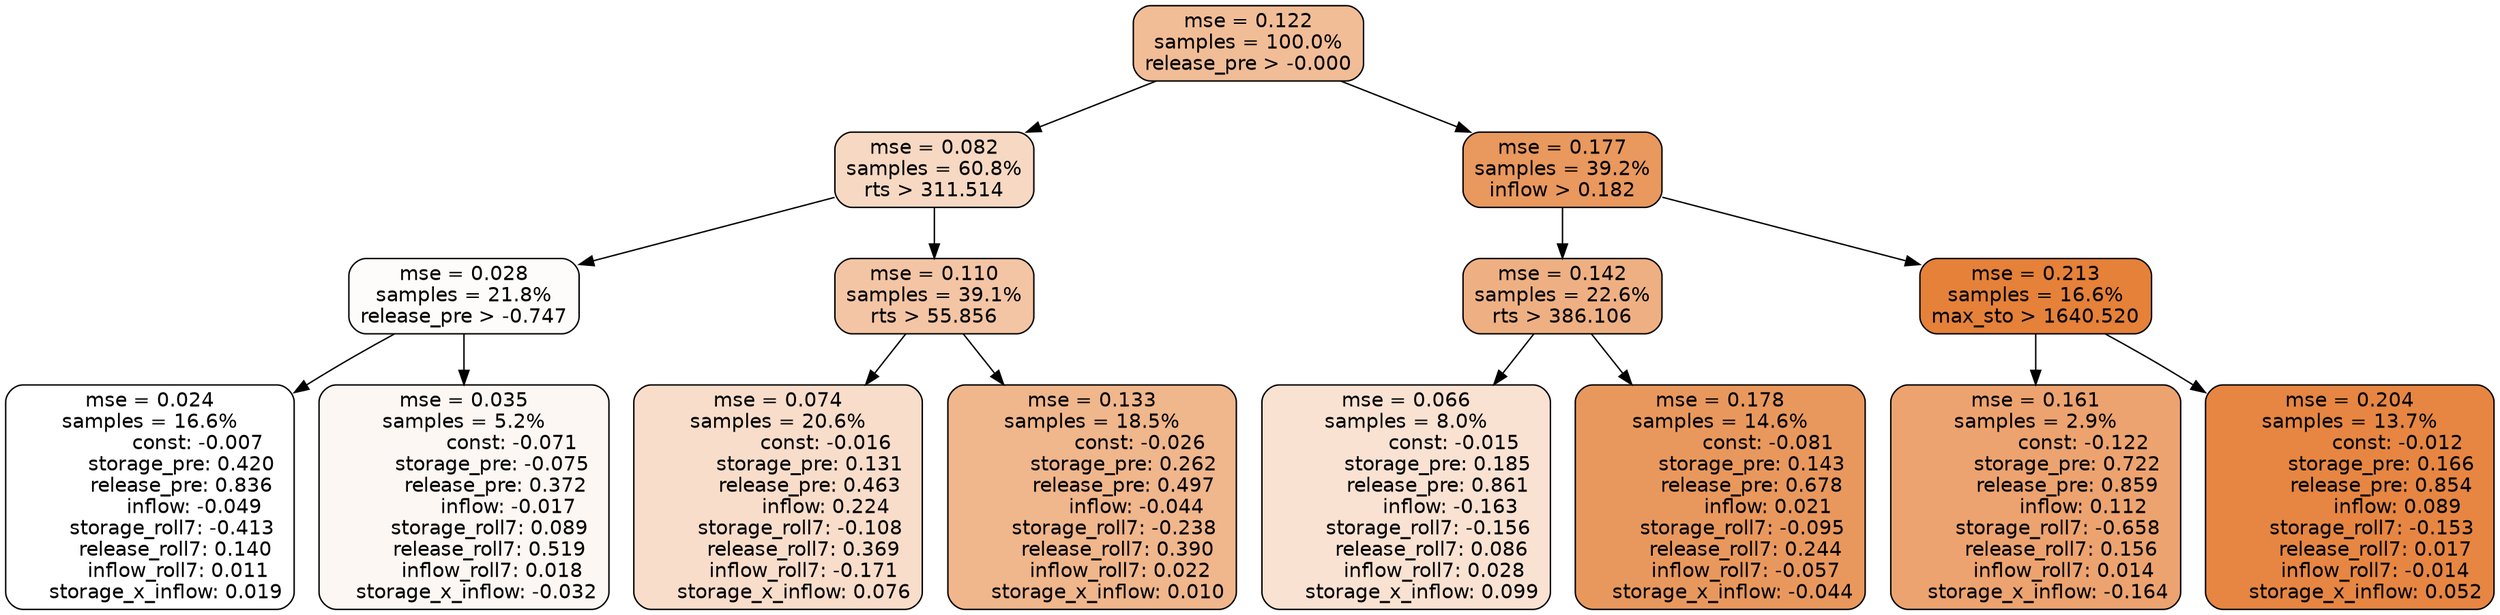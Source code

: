 digraph tree {
node [shape=rectangle, style="filled, rounded", color="black", fontname=helvetica] ;
edge [fontname=helvetica] ;
	"0" [label="mse = 0.122
samples = 100.0%
release_pre > -0.000", fillcolor="#f1bd97"]
	"1" [label="mse = 0.082
samples = 60.8%
rts > 311.514", fillcolor="#f7d8c2"]
	"8" [label="mse = 0.177
samples = 39.2%
inflow > 0.182", fillcolor="#e9985e"]
	"5" [label="mse = 0.028
samples = 21.8%
release_pre > -0.747", fillcolor="#fefcfa"]
	"2" [label="mse = 0.110
samples = 39.1%
rts > 55.856", fillcolor="#f3c5a4"]
	"9" [label="mse = 0.142
samples = 22.6%
rts > 386.106", fillcolor="#eeb083"]
	"12" [label="mse = 0.213
samples = 16.6%
max_sto > 1640.520", fillcolor="#e58139"]
	"7" [label="mse = 0.024
samples = 16.6%
               const: -0.007
          storage_pre: 0.420
          release_pre: 0.836
              inflow: -0.049
       storage_roll7: -0.413
        release_roll7: 0.140
         inflow_roll7: 0.011
     storage_x_inflow: 0.019", fillcolor="#ffffff"]
	"6" [label="mse = 0.035
samples = 5.2%
               const: -0.071
         storage_pre: -0.075
          release_pre: 0.372
              inflow: -0.017
        storage_roll7: 0.089
        release_roll7: 0.519
         inflow_roll7: 0.018
    storage_x_inflow: -0.032", fillcolor="#fdf7f3"]
	"3" [label="mse = 0.074
samples = 20.6%
               const: -0.016
          storage_pre: 0.131
          release_pre: 0.463
               inflow: 0.224
       storage_roll7: -0.108
        release_roll7: 0.369
        inflow_roll7: -0.171
     storage_x_inflow: 0.076", fillcolor="#f8ddca"]
	"4" [label="mse = 0.133
samples = 18.5%
               const: -0.026
          storage_pre: 0.262
          release_pre: 0.497
              inflow: -0.044
       storage_roll7: -0.238
        release_roll7: 0.390
         inflow_roll7: 0.022
     storage_x_inflow: 0.010", fillcolor="#f0b68c"]
	"11" [label="mse = 0.066
samples = 8.0%
               const: -0.015
          storage_pre: 0.185
          release_pre: 0.861
              inflow: -0.163
       storage_roll7: -0.156
        release_roll7: 0.086
         inflow_roll7: 0.028
     storage_x_inflow: 0.099", fillcolor="#f9e2d2"]
	"10" [label="mse = 0.178
samples = 14.6%
               const: -0.081
          storage_pre: 0.143
          release_pre: 0.678
               inflow: 0.021
       storage_roll7: -0.095
        release_roll7: 0.244
        inflow_roll7: -0.057
    storage_x_inflow: -0.044", fillcolor="#e9985d"]
	"14" [label="mse = 0.161
samples = 2.9%
               const: -0.122
          storage_pre: 0.722
          release_pre: 0.859
               inflow: 0.112
       storage_roll7: -0.658
        release_roll7: 0.156
         inflow_roll7: 0.014
    storage_x_inflow: -0.164", fillcolor="#eca36f"]
	"13" [label="mse = 0.204
samples = 13.7%
               const: -0.012
          storage_pre: 0.166
          release_pre: 0.854
               inflow: 0.089
       storage_roll7: -0.153
        release_roll7: 0.017
        inflow_roll7: -0.014
     storage_x_inflow: 0.052", fillcolor="#e68642"]

	"0" -> "1"
	"0" -> "8"
	"1" -> "2"
	"1" -> "5"
	"8" -> "9"
	"8" -> "12"
	"5" -> "6"
	"5" -> "7"
	"2" -> "3"
	"2" -> "4"
	"9" -> "10"
	"9" -> "11"
	"12" -> "13"
	"12" -> "14"
}